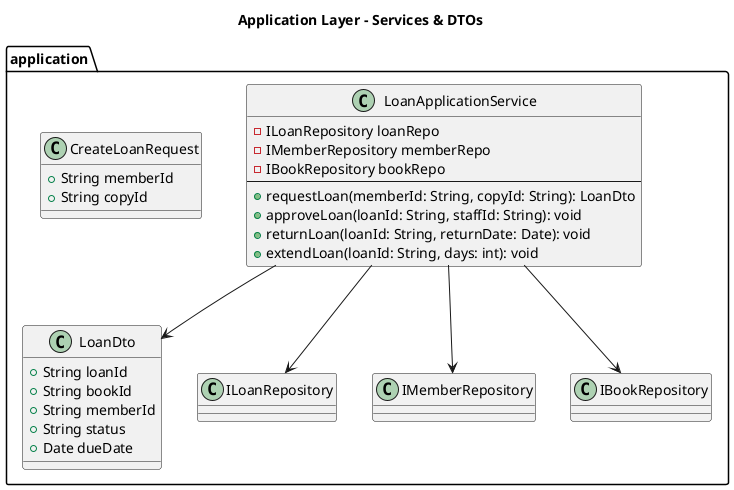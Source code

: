 @startuml ApplicationLayer
title Application Layer - Services & DTOs

package "application" {
  class LoanApplicationService {
    - ILoanRepository loanRepo
    - IMemberRepository memberRepo
    - IBookRepository bookRepo
    --
    + requestLoan(memberId: String, copyId: String): LoanDto
    + approveLoan(loanId: String, staffId: String): void
    + returnLoan(loanId: String, returnDate: Date): void
    + extendLoan(loanId: String, days: int): void
  }

  class LoanDto {
    + String loanId
    + String bookId
    + String memberId
    + String status
    + Date dueDate
  }

  class CreateLoanRequest {
    + String memberId
    + String copyId
  }

  LoanApplicationService --> ILoanRepository
  LoanApplicationService --> IMemberRepository
  LoanApplicationService --> IBookRepository
  LoanApplicationService --> LoanDto
}

@enduml
